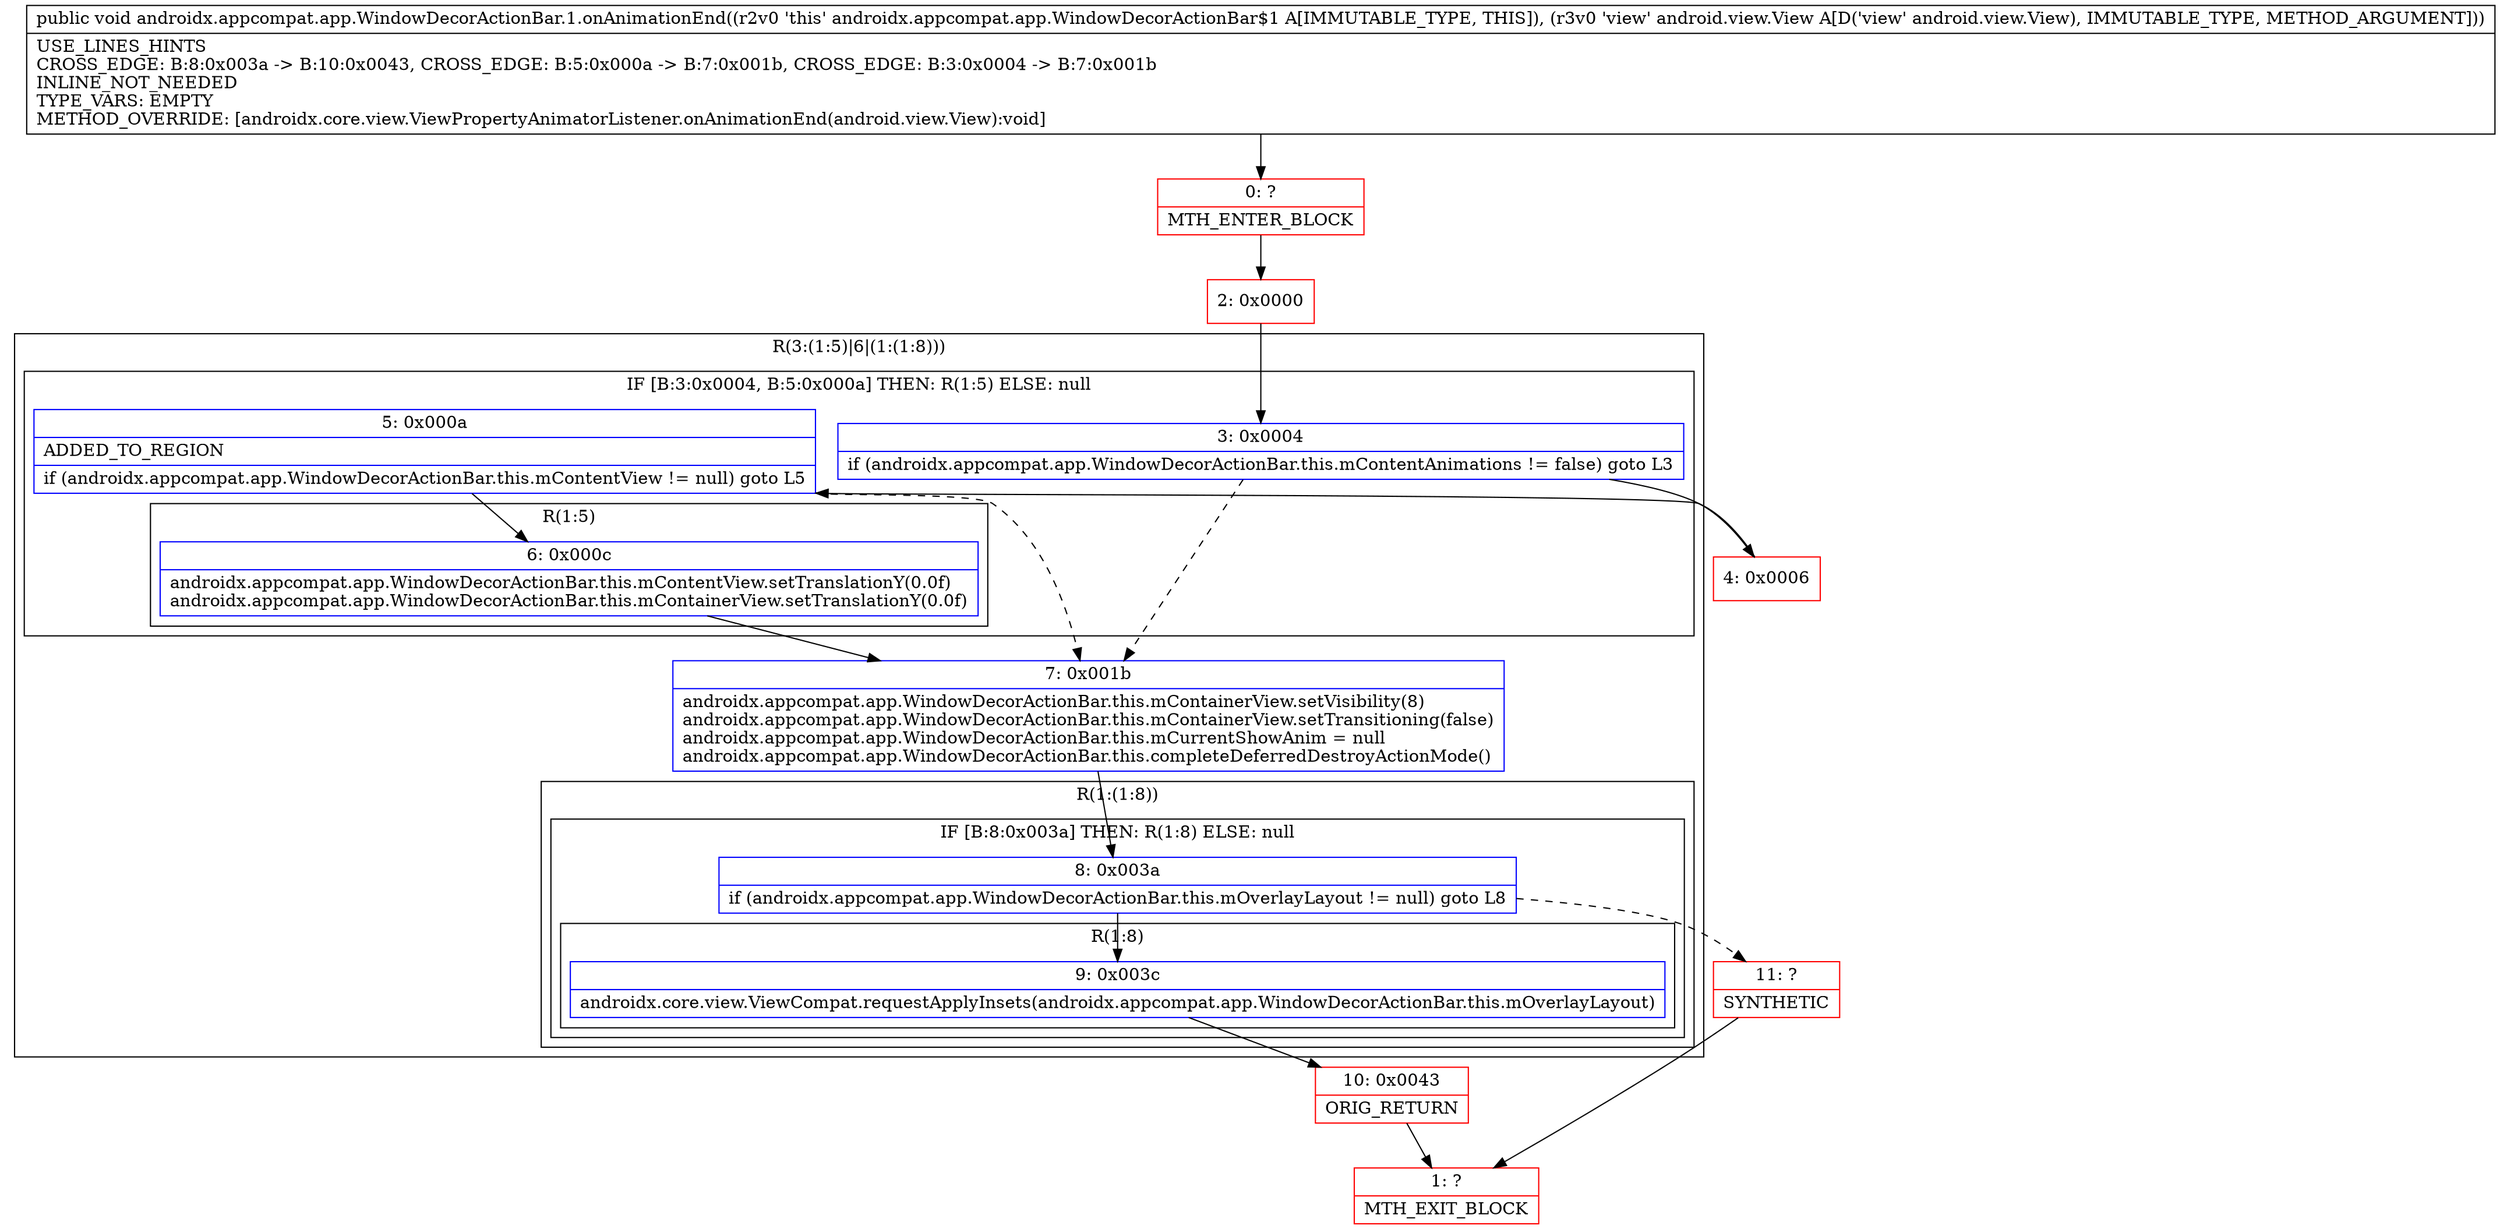 digraph "CFG forandroidx.appcompat.app.WindowDecorActionBar.1.onAnimationEnd(Landroid\/view\/View;)V" {
subgraph cluster_Region_82427978 {
label = "R(3:(1:5)|6|(1:(1:8)))";
node [shape=record,color=blue];
subgraph cluster_IfRegion_876852178 {
label = "IF [B:3:0x0004, B:5:0x000a] THEN: R(1:5) ELSE: null";
node [shape=record,color=blue];
Node_3 [shape=record,label="{3\:\ 0x0004|if (androidx.appcompat.app.WindowDecorActionBar.this.mContentAnimations != false) goto L3\l}"];
Node_5 [shape=record,label="{5\:\ 0x000a|ADDED_TO_REGION\l|if (androidx.appcompat.app.WindowDecorActionBar.this.mContentView != null) goto L5\l}"];
subgraph cluster_Region_1903130014 {
label = "R(1:5)";
node [shape=record,color=blue];
Node_6 [shape=record,label="{6\:\ 0x000c|androidx.appcompat.app.WindowDecorActionBar.this.mContentView.setTranslationY(0.0f)\landroidx.appcompat.app.WindowDecorActionBar.this.mContainerView.setTranslationY(0.0f)\l}"];
}
}
Node_7 [shape=record,label="{7\:\ 0x001b|androidx.appcompat.app.WindowDecorActionBar.this.mContainerView.setVisibility(8)\landroidx.appcompat.app.WindowDecorActionBar.this.mContainerView.setTransitioning(false)\landroidx.appcompat.app.WindowDecorActionBar.this.mCurrentShowAnim = null\landroidx.appcompat.app.WindowDecorActionBar.this.completeDeferredDestroyActionMode()\l}"];
subgraph cluster_Region_1616632468 {
label = "R(1:(1:8))";
node [shape=record,color=blue];
subgraph cluster_IfRegion_721075525 {
label = "IF [B:8:0x003a] THEN: R(1:8) ELSE: null";
node [shape=record,color=blue];
Node_8 [shape=record,label="{8\:\ 0x003a|if (androidx.appcompat.app.WindowDecorActionBar.this.mOverlayLayout != null) goto L8\l}"];
subgraph cluster_Region_51271403 {
label = "R(1:8)";
node [shape=record,color=blue];
Node_9 [shape=record,label="{9\:\ 0x003c|androidx.core.view.ViewCompat.requestApplyInsets(androidx.appcompat.app.WindowDecorActionBar.this.mOverlayLayout)\l}"];
}
}
}
}
Node_0 [shape=record,color=red,label="{0\:\ ?|MTH_ENTER_BLOCK\l}"];
Node_2 [shape=record,color=red,label="{2\:\ 0x0000}"];
Node_4 [shape=record,color=red,label="{4\:\ 0x0006}"];
Node_10 [shape=record,color=red,label="{10\:\ 0x0043|ORIG_RETURN\l}"];
Node_1 [shape=record,color=red,label="{1\:\ ?|MTH_EXIT_BLOCK\l}"];
Node_11 [shape=record,color=red,label="{11\:\ ?|SYNTHETIC\l}"];
MethodNode[shape=record,label="{public void androidx.appcompat.app.WindowDecorActionBar.1.onAnimationEnd((r2v0 'this' androidx.appcompat.app.WindowDecorActionBar$1 A[IMMUTABLE_TYPE, THIS]), (r3v0 'view' android.view.View A[D('view' android.view.View), IMMUTABLE_TYPE, METHOD_ARGUMENT]))  | USE_LINES_HINTS\lCROSS_EDGE: B:8:0x003a \-\> B:10:0x0043, CROSS_EDGE: B:5:0x000a \-\> B:7:0x001b, CROSS_EDGE: B:3:0x0004 \-\> B:7:0x001b\lINLINE_NOT_NEEDED\lTYPE_VARS: EMPTY\lMETHOD_OVERRIDE: [androidx.core.view.ViewPropertyAnimatorListener.onAnimationEnd(android.view.View):void]\l}"];
MethodNode -> Node_0;Node_3 -> Node_4;
Node_3 -> Node_7[style=dashed];
Node_5 -> Node_6;
Node_5 -> Node_7[style=dashed];
Node_6 -> Node_7;
Node_7 -> Node_8;
Node_8 -> Node_9;
Node_8 -> Node_11[style=dashed];
Node_9 -> Node_10;
Node_0 -> Node_2;
Node_2 -> Node_3;
Node_4 -> Node_5;
Node_10 -> Node_1;
Node_11 -> Node_1;
}

